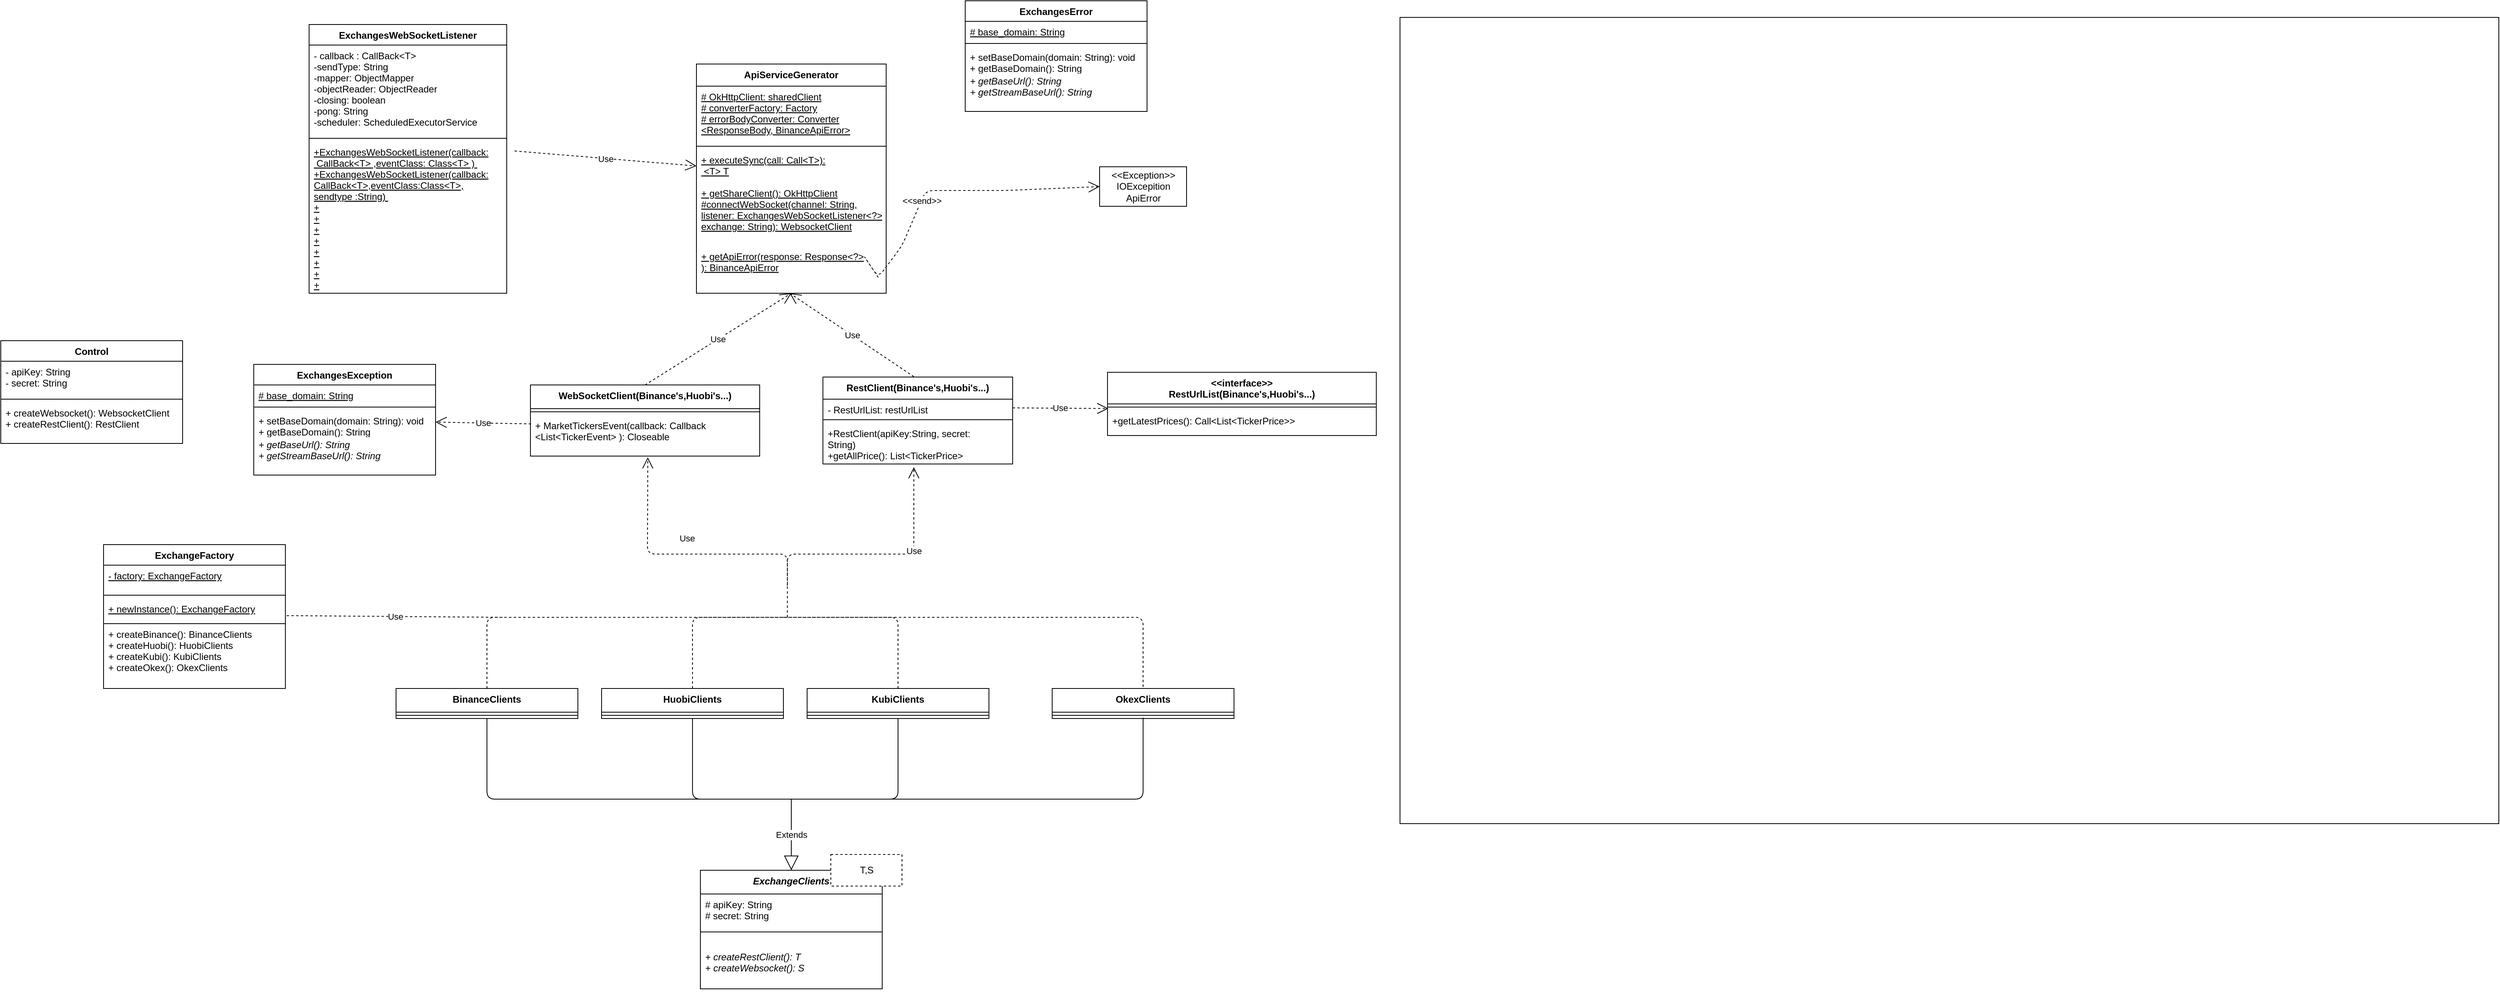 <mxfile version="15.2.7" type="github">
  <diagram id="A37DV3WjvMcnFRjcwWZq" name="Page-1">
    <mxGraphModel dx="1038" dy="2911" grid="1" gridSize="10" guides="1" tooltips="1" connect="1" arrows="1" fold="1" page="1" pageScale="1" pageWidth="1654" pageHeight="2336" math="0" shadow="0">
      <root>
        <mxCell id="0" />
        <mxCell id="1" parent="0" />
        <mxCell id="saQZrc7lZc9PZ6fEef2M-4" value="ExchangeClients" style="swimlane;fontStyle=3;align=center;verticalAlign=top;childLayout=stackLayout;horizontal=1;startSize=30;horizontalStack=0;resizeParent=1;resizeParentMax=0;resizeLast=0;collapsible=1;marginBottom=0;direction=east;" parent="1" vertex="1">
          <mxGeometry x="965" y="640" width="230" height="150" as="geometry" />
        </mxCell>
        <mxCell id="saQZrc7lZc9PZ6fEef2M-5" value="# apiKey: String&#xa;# secret: String&#xa;" style="text;strokeColor=none;fillColor=none;align=left;verticalAlign=top;spacingLeft=4;spacingRight=4;overflow=hidden;rotatable=0;points=[[0,0.5],[1,0.5]];portConstraint=eastwest;" parent="saQZrc7lZc9PZ6fEef2M-4" vertex="1">
          <mxGeometry y="30" width="230" height="44" as="geometry" />
        </mxCell>
        <mxCell id="saQZrc7lZc9PZ6fEef2M-6" value="" style="line;strokeWidth=1;fillColor=none;align=left;verticalAlign=middle;spacingTop=-1;spacingLeft=3;spacingRight=3;rotatable=0;labelPosition=right;points=[];portConstraint=eastwest;" parent="saQZrc7lZc9PZ6fEef2M-4" vertex="1">
          <mxGeometry y="74" width="230" height="8" as="geometry" />
        </mxCell>
        <mxCell id="saQZrc7lZc9PZ6fEef2M-7" value="&#xa;+ createRestClient(): T&#xa;+ createWebsocket(): S" style="text;strokeColor=none;fillColor=none;align=left;verticalAlign=top;spacingLeft=4;spacingRight=4;overflow=hidden;rotatable=0;points=[[0,0.5],[1,0.5]];portConstraint=eastwest;fontStyle=2" parent="saQZrc7lZc9PZ6fEef2M-4" vertex="1">
          <mxGeometry y="82" width="230" height="68" as="geometry" />
        </mxCell>
        <mxCell id="Da_OF9Gurfcos5c7iNsH-5" value="" style="rounded=0;whiteSpace=wrap;html=1;glass=0;sketch=0;fillColor=none;" parent="1" vertex="1">
          <mxGeometry x="1850" y="-439" width="1390" height="1020" as="geometry" />
        </mxCell>
        <mxCell id="Da_OF9Gurfcos5c7iNsH-11" value="Control" style="swimlane;fontStyle=1;align=center;verticalAlign=top;childLayout=stackLayout;horizontal=1;startSize=26;horizontalStack=0;resizeParent=1;resizeParentMax=0;resizeLast=0;collapsible=1;marginBottom=0;" parent="1" vertex="1">
          <mxGeometry x="80" y="-30" width="230" height="130" as="geometry" />
        </mxCell>
        <mxCell id="Da_OF9Gurfcos5c7iNsH-12" value="- apiKey: String&#xa;- secret: String&#xa;" style="text;strokeColor=none;fillColor=none;align=left;verticalAlign=top;spacingLeft=4;spacingRight=4;overflow=hidden;rotatable=0;points=[[0,0.5],[1,0.5]];portConstraint=eastwest;" parent="Da_OF9Gurfcos5c7iNsH-11" vertex="1">
          <mxGeometry y="26" width="230" height="44" as="geometry" />
        </mxCell>
        <mxCell id="Da_OF9Gurfcos5c7iNsH-13" value="" style="line;strokeWidth=1;fillColor=none;align=left;verticalAlign=middle;spacingTop=-1;spacingLeft=3;spacingRight=3;rotatable=0;labelPosition=right;points=[];portConstraint=eastwest;" parent="Da_OF9Gurfcos5c7iNsH-11" vertex="1">
          <mxGeometry y="70" width="230" height="8" as="geometry" />
        </mxCell>
        <mxCell id="Da_OF9Gurfcos5c7iNsH-14" value="+ createWebsocket(): WebsocketClient&#xa;+ createRestClient(): RestClient" style="text;strokeColor=none;fillColor=none;align=left;verticalAlign=top;spacingLeft=4;spacingRight=4;overflow=hidden;rotatable=0;points=[[0,0.5],[1,0.5]];portConstraint=eastwest;" parent="Da_OF9Gurfcos5c7iNsH-11" vertex="1">
          <mxGeometry y="78" width="230" height="52" as="geometry" />
        </mxCell>
        <mxCell id="5m-mVSH9zPSaH-w6CBmt-1" value="&lt;&lt;interface&gt;&gt;&#xa;RestUrlList(Binance&#39;s,Huobi&#39;s...)" style="swimlane;fontStyle=1;align=center;verticalAlign=top;childLayout=stackLayout;horizontal=1;startSize=40;horizontalStack=0;resizeParent=1;resizeParentMax=0;resizeLast=0;collapsible=1;marginBottom=0;" parent="1" vertex="1">
          <mxGeometry x="1480" y="10" width="340" height="80" as="geometry">
            <mxRectangle x="1330" y="440" width="110" height="30" as="alternateBounds" />
          </mxGeometry>
        </mxCell>
        <mxCell id="5m-mVSH9zPSaH-w6CBmt-3" value="" style="line;strokeWidth=1;fillColor=none;align=left;verticalAlign=middle;spacingTop=-1;spacingLeft=3;spacingRight=3;rotatable=0;labelPosition=right;points=[];portConstraint=eastwest;" parent="5m-mVSH9zPSaH-w6CBmt-1" vertex="1">
          <mxGeometry y="40" width="340" height="8" as="geometry" />
        </mxCell>
        <mxCell id="5m-mVSH9zPSaH-w6CBmt-4" value="+getLatestPrices(): Call&lt;List&lt;TickerPrice&gt;&gt;" style="text;strokeColor=none;fillColor=none;align=left;verticalAlign=top;spacingLeft=4;spacingRight=4;overflow=hidden;rotatable=0;points=[[0,0.5],[1,0.5]];portConstraint=eastwest;" parent="5m-mVSH9zPSaH-w6CBmt-1" vertex="1">
          <mxGeometry y="48" width="340" height="32" as="geometry" />
        </mxCell>
        <mxCell id="saQZrc7lZc9PZ6fEef2M-20" value="Use" style="endArrow=open;endSize=12;dashed=1;html=1;" parent="1" edge="1">
          <mxGeometry x="0.398" width="160" relative="1" as="geometry">
            <mxPoint x="1075" y="320" as="sourcePoint" />
            <mxPoint x="1235" y="130" as="targetPoint" />
            <Array as="points">
              <mxPoint x="1075" y="240" />
              <mxPoint x="1120" y="240" />
              <mxPoint x="1165" y="240" />
              <mxPoint x="1235" y="240" />
            </Array>
            <mxPoint as="offset" />
          </mxGeometry>
        </mxCell>
        <mxCell id="saQZrc7lZc9PZ6fEef2M-21" value="Use" style="endArrow=open;endSize=12;dashed=1;html=1;entryX=0.512;entryY=1.028;entryDx=0;entryDy=0;entryPerimeter=0;" parent="1" target="WPX5YWxRIWcnjSOnMV8b-8" edge="1">
          <mxGeometry x="-0.016" y="-20" width="160" relative="1" as="geometry">
            <mxPoint x="1075" y="280" as="sourcePoint" />
            <mxPoint x="488" y="140" as="targetPoint" />
            <Array as="points">
              <mxPoint x="1075" y="240" />
              <mxPoint x="898" y="240" />
            </Array>
            <mxPoint as="offset" />
          </mxGeometry>
        </mxCell>
        <mxCell id="saQZrc7lZc9PZ6fEef2M-28" value="Use" style="endArrow=open;endSize=12;dashed=1;html=1;exitX=0.5;exitY=0;exitDx=0;exitDy=0;" parent="1" edge="1">
          <mxGeometry width="160" relative="1" as="geometry">
            <mxPoint x="1235" y="15.5" as="sourcePoint" />
            <mxPoint x="1078" y="-90" as="targetPoint" />
          </mxGeometry>
        </mxCell>
        <mxCell id="saQZrc7lZc9PZ6fEef2M-29" value="ApiServiceGenerator" style="swimlane;fontStyle=1;align=center;verticalAlign=top;childLayout=stackLayout;horizontal=1;startSize=28;horizontalStack=0;resizeParent=1;resizeParentMax=0;resizeLast=0;collapsible=1;marginBottom=0;" parent="1" vertex="1">
          <mxGeometry x="960" y="-380" width="240" height="290" as="geometry" />
        </mxCell>
        <mxCell id="saQZrc7lZc9PZ6fEef2M-30" value="# OkHttpClient: sharedClient&#xa;# converterFactory: Factory&#xa;# errorBodyConverter: Converter&#xa;&lt;ResponseBody, BinanceApiError&gt;" style="text;strokeColor=none;fillColor=none;align=left;verticalAlign=top;spacingLeft=4;spacingRight=4;overflow=hidden;rotatable=0;points=[[0,0.5],[1,0.5]];portConstraint=eastwest;fontStyle=4" parent="saQZrc7lZc9PZ6fEef2M-29" vertex="1">
          <mxGeometry y="28" width="240" height="72" as="geometry" />
        </mxCell>
        <mxCell id="saQZrc7lZc9PZ6fEef2M-31" value="" style="line;strokeWidth=1;fillColor=none;align=left;verticalAlign=middle;spacingTop=-1;spacingLeft=3;spacingRight=3;rotatable=0;labelPosition=right;points=[];portConstraint=eastwest;" parent="saQZrc7lZc9PZ6fEef2M-29" vertex="1">
          <mxGeometry y="100" width="240" height="8" as="geometry" />
        </mxCell>
        <mxCell id="saQZrc7lZc9PZ6fEef2M-32" value="+ executeSync(call: Call&lt;T&gt;):&#xa; &lt;T&gt; T" style="text;strokeColor=none;fillColor=none;align=left;verticalAlign=top;spacingLeft=4;spacingRight=4;overflow=hidden;rotatable=0;points=[[0,0.5],[1,0.5]];portConstraint=eastwest;fontStyle=4" parent="saQZrc7lZc9PZ6fEef2M-29" vertex="1">
          <mxGeometry y="108" width="240" height="42" as="geometry" />
        </mxCell>
        <mxCell id="saQZrc7lZc9PZ6fEef2M-33" value="+ getShareClient(): OkHttpClient&#xa;#connectWebSocket(channel: String,&#xa;listener: ExchangesWebSocketListener&lt;?&gt;,&#xa;exchange: String): WebsocketClient&#xa;" style="text;strokeColor=none;fillColor=none;align=left;verticalAlign=top;spacingLeft=4;spacingRight=4;overflow=hidden;rotatable=0;points=[[0,0.5],[1,0.5]];portConstraint=eastwest;fontStyle=4" parent="saQZrc7lZc9PZ6fEef2M-29" vertex="1">
          <mxGeometry y="150" width="240" height="80" as="geometry" />
        </mxCell>
        <mxCell id="CM9Afu2YifPehoNfD5sB-5" value="+ getApiError(response: Response&lt;?&gt;&#xa;): BinanceApiError&#xa;" style="text;strokeColor=none;fillColor=none;align=left;verticalAlign=top;spacingLeft=4;spacingRight=4;overflow=hidden;rotatable=0;points=[[0,0.5],[1,0.5]];portConstraint=eastwest;fontStyle=4" parent="saQZrc7lZc9PZ6fEef2M-29" vertex="1">
          <mxGeometry y="230" width="240" height="60" as="geometry" />
        </mxCell>
        <mxCell id="saQZrc7lZc9PZ6fEef2M-36" value="&amp;lt;&amp;lt;Exception&amp;gt;&amp;gt;&lt;br&gt;IOExcepition&lt;br&gt;ApiError" style="html=1;" parent="1" vertex="1">
          <mxGeometry x="1470" y="-250.0" width="110" height="50" as="geometry" />
        </mxCell>
        <mxCell id="saQZrc7lZc9PZ6fEef2M-37" value="&amp;lt;&amp;lt;send&amp;gt;&amp;gt;" style="endArrow=open;endSize=12;dashed=1;html=1;entryX=0;entryY=0.5;entryDx=0;entryDy=0;" parent="1" target="saQZrc7lZc9PZ6fEef2M-36" edge="1">
          <mxGeometry x="-0.118" width="160" relative="1" as="geometry">
            <mxPoint x="1190" y="-110" as="sourcePoint" />
            <mxPoint x="1444.24" y="-314.86" as="targetPoint" />
            <Array as="points">
              <mxPoint x="1170" y="-140" />
              <mxPoint x="1190" y="-110" />
              <mxPoint x="1220" y="-150" />
              <mxPoint x="1250" y="-220" />
              <mxPoint x="1350" y="-220" />
            </Array>
            <mxPoint as="offset" />
          </mxGeometry>
        </mxCell>
        <mxCell id="saQZrc7lZc9PZ6fEef2M-52" value="Use" style="endArrow=open;endSize=12;dashed=1;html=1;entryX=0;entryY=0.5;entryDx=0;entryDy=0;" parent="1" target="saQZrc7lZc9PZ6fEef2M-32" edge="1">
          <mxGeometry width="160" relative="1" as="geometry">
            <mxPoint x="730" y="-270" as="sourcePoint" />
            <mxPoint x="1010" y="-242" as="targetPoint" />
            <Array as="points" />
          </mxGeometry>
        </mxCell>
        <mxCell id="PJy8-3jixAbegAJKg2Lp-66" value="ExchangesError" style="swimlane;fontStyle=1;align=center;verticalAlign=top;childLayout=stackLayout;horizontal=1;startSize=26;horizontalStack=0;resizeParent=1;resizeParentMax=0;resizeLast=0;collapsible=1;marginBottom=0;" parent="1" vertex="1">
          <mxGeometry x="1300" y="-460" width="230" height="140" as="geometry" />
        </mxCell>
        <mxCell id="PJy8-3jixAbegAJKg2Lp-67" value="# base_domain: String" style="text;strokeColor=none;fillColor=none;align=left;verticalAlign=top;spacingLeft=4;spacingRight=4;overflow=hidden;rotatable=0;points=[[0,0.5],[1,0.5]];portConstraint=eastwest;fontStyle=4" parent="PJy8-3jixAbegAJKg2Lp-66" vertex="1">
          <mxGeometry y="26" width="230" height="24" as="geometry" />
        </mxCell>
        <mxCell id="PJy8-3jixAbegAJKg2Lp-68" value="" style="line;strokeWidth=1;fillColor=none;align=left;verticalAlign=middle;spacingTop=-1;spacingLeft=3;spacingRight=3;rotatable=0;labelPosition=right;points=[];portConstraint=eastwest;" parent="PJy8-3jixAbegAJKg2Lp-66" vertex="1">
          <mxGeometry y="50" width="230" height="8" as="geometry" />
        </mxCell>
        <mxCell id="PJy8-3jixAbegAJKg2Lp-69" value="+ setBaseDomain(domain: String): void&#xa;+ getBaseDomain(): String&#xa;" style="text;strokeColor=none;fillColor=none;align=left;verticalAlign=top;spacingLeft=4;spacingRight=4;overflow=hidden;rotatable=0;points=[[0,0.5],[1,0.5]];portConstraint=eastwest;fontStyle=0" parent="PJy8-3jixAbegAJKg2Lp-66" vertex="1">
          <mxGeometry y="58" width="230" height="30" as="geometry" />
        </mxCell>
        <mxCell id="PJy8-3jixAbegAJKg2Lp-70" value="+ getBaseUrl(): String&#xa;+ getStreamBaseUrl(): String&#xa;" style="text;strokeColor=none;fillColor=none;align=left;verticalAlign=top;spacingLeft=4;spacingRight=4;overflow=hidden;rotatable=0;points=[[0,0.5],[1,0.5]];portConstraint=eastwest;fontStyle=2" parent="PJy8-3jixAbegAJKg2Lp-66" vertex="1">
          <mxGeometry y="88" width="230" height="52" as="geometry" />
        </mxCell>
        <mxCell id="PJy8-3jixAbegAJKg2Lp-76" value="ExchangesException" style="swimlane;fontStyle=1;align=center;verticalAlign=top;childLayout=stackLayout;horizontal=1;startSize=26;horizontalStack=0;resizeParent=1;resizeParentMax=0;resizeLast=0;collapsible=1;marginBottom=0;" parent="1" vertex="1">
          <mxGeometry x="400" width="230" height="140" as="geometry" />
        </mxCell>
        <mxCell id="PJy8-3jixAbegAJKg2Lp-77" value="# base_domain: String" style="text;strokeColor=none;fillColor=none;align=left;verticalAlign=top;spacingLeft=4;spacingRight=4;overflow=hidden;rotatable=0;points=[[0,0.5],[1,0.5]];portConstraint=eastwest;fontStyle=4" parent="PJy8-3jixAbegAJKg2Lp-76" vertex="1">
          <mxGeometry y="26" width="230" height="24" as="geometry" />
        </mxCell>
        <mxCell id="PJy8-3jixAbegAJKg2Lp-78" value="" style="line;strokeWidth=1;fillColor=none;align=left;verticalAlign=middle;spacingTop=-1;spacingLeft=3;spacingRight=3;rotatable=0;labelPosition=right;points=[];portConstraint=eastwest;" parent="PJy8-3jixAbegAJKg2Lp-76" vertex="1">
          <mxGeometry y="50" width="230" height="8" as="geometry" />
        </mxCell>
        <mxCell id="PJy8-3jixAbegAJKg2Lp-79" value="+ setBaseDomain(domain: String): void&#xa;+ getBaseDomain(): String&#xa;" style="text;strokeColor=none;fillColor=none;align=left;verticalAlign=top;spacingLeft=4;spacingRight=4;overflow=hidden;rotatable=0;points=[[0,0.5],[1,0.5]];portConstraint=eastwest;fontStyle=0" parent="PJy8-3jixAbegAJKg2Lp-76" vertex="1">
          <mxGeometry y="58" width="230" height="30" as="geometry" />
        </mxCell>
        <mxCell id="PJy8-3jixAbegAJKg2Lp-80" value="+ getBaseUrl(): String&#xa;+ getStreamBaseUrl(): String&#xa;" style="text;strokeColor=none;fillColor=none;align=left;verticalAlign=top;spacingLeft=4;spacingRight=4;overflow=hidden;rotatable=0;points=[[0,0.5],[1,0.5]];portConstraint=eastwest;fontStyle=2" parent="PJy8-3jixAbegAJKg2Lp-76" vertex="1">
          <mxGeometry y="88" width="230" height="52" as="geometry" />
        </mxCell>
        <mxCell id="WPX5YWxRIWcnjSOnMV8b-4" value="WebSocketClient(Binance&#39;s,Huobi&#39;s...)" style="swimlane;fontStyle=1;align=center;verticalAlign=top;childLayout=stackLayout;horizontal=1;startSize=30;horizontalStack=0;resizeParent=1;resizeParentMax=0;resizeLast=0;collapsible=1;marginBottom=0;" parent="1" vertex="1">
          <mxGeometry x="750" y="26.0" width="290" height="90" as="geometry" />
        </mxCell>
        <mxCell id="WPX5YWxRIWcnjSOnMV8b-6" value="" style="line;strokeWidth=1;fillColor=none;align=left;verticalAlign=middle;spacingTop=-1;spacingLeft=3;spacingRight=3;rotatable=0;labelPosition=right;points=[];portConstraint=eastwest;" parent="WPX5YWxRIWcnjSOnMV8b-4" vertex="1">
          <mxGeometry y="30" width="290" height="8" as="geometry" />
        </mxCell>
        <mxCell id="WPX5YWxRIWcnjSOnMV8b-8" value="+ MarketTickersEvent(callback: Callback&#xa;&lt;List&lt;TickerEvent&gt; ): Closeable&#xa;" style="text;strokeColor=none;fillColor=none;align=left;verticalAlign=top;spacingLeft=4;spacingRight=4;overflow=hidden;rotatable=0;points=[[0,0.5],[1,0.5]];portConstraint=eastwest;fontStyle=0" parent="WPX5YWxRIWcnjSOnMV8b-4" vertex="1">
          <mxGeometry y="38" width="290" height="52" as="geometry" />
        </mxCell>
        <mxCell id="yuhyR-sOTvn7wae4s6oN-4" value="Use" style="endArrow=open;endSize=12;dashed=1;html=1;entryX=0.003;entryY=-0.067;entryDx=0;entryDy=0;entryPerimeter=0;exitX=1;exitY=0.5;exitDx=0;exitDy=0;" parent="1" source="yuhyR-sOTvn7wae4s6oN-11" target="5m-mVSH9zPSaH-w6CBmt-4" edge="1">
          <mxGeometry width="160" relative="1" as="geometry">
            <mxPoint x="1330.57" y="55.314" as="sourcePoint" />
            <mxPoint x="1654.45" y="54.368" as="targetPoint" />
          </mxGeometry>
        </mxCell>
        <mxCell id="yuhyR-sOTvn7wae4s6oN-10" value="RestClient(Binance&#39;s,Huobi&#39;s...)" style="swimlane;fontStyle=1;align=center;verticalAlign=top;childLayout=stackLayout;horizontal=1;startSize=28;horizontalStack=0;resizeParent=1;resizeParentMax=0;resizeLast=0;collapsible=1;marginBottom=0;" parent="1" vertex="1">
          <mxGeometry x="1120" y="16" width="240" height="110" as="geometry" />
        </mxCell>
        <mxCell id="yuhyR-sOTvn7wae4s6oN-11" value="- RestUrlList: restUrlList" style="text;strokeColor=none;fillColor=none;align=left;verticalAlign=top;spacingLeft=4;spacingRight=4;overflow=hidden;rotatable=0;points=[[0,0.5],[1,0.5]];portConstraint=eastwest;fontStyle=0" parent="yuhyR-sOTvn7wae4s6oN-10" vertex="1">
          <mxGeometry y="28" width="240" height="22" as="geometry" />
        </mxCell>
        <mxCell id="yuhyR-sOTvn7wae4s6oN-12" value="" style="line;strokeWidth=1;fillColor=none;align=left;verticalAlign=middle;spacingTop=-1;spacingLeft=3;spacingRight=3;rotatable=0;labelPosition=right;points=[];portConstraint=eastwest;" parent="yuhyR-sOTvn7wae4s6oN-10" vertex="1">
          <mxGeometry y="50" width="240" height="8" as="geometry" />
        </mxCell>
        <mxCell id="yuhyR-sOTvn7wae4s6oN-13" value="+RestClient(apiKey:String, secret:&#xa;String)&#xa;+getAllPrice(): List&lt;TickerPrice&gt;" style="text;strokeColor=none;fillColor=none;align=left;verticalAlign=top;spacingLeft=4;spacingRight=4;overflow=hidden;rotatable=0;points=[[0,0.5],[1,0.5]];portConstraint=eastwest;fontStyle=0" parent="yuhyR-sOTvn7wae4s6oN-10" vertex="1">
          <mxGeometry y="58" width="240" height="52" as="geometry" />
        </mxCell>
        <mxCell id="yuhyR-sOTvn7wae4s6oN-23" value="ExchangesWebSocketListener" style="swimlane;fontStyle=1;align=center;verticalAlign=top;childLayout=stackLayout;horizontal=1;startSize=26;horizontalStack=0;resizeParent=1;resizeParentMax=0;resizeLast=0;collapsible=1;marginBottom=0;" parent="1" vertex="1">
          <mxGeometry x="470" y="-430" width="250" height="340" as="geometry" />
        </mxCell>
        <mxCell id="yuhyR-sOTvn7wae4s6oN-24" value="- callback : CallBack&lt;T&gt;&#xa;-sendType: String&#xa;-mapper: ObjectMapper&#xa;-objectReader: ObjectReader&#xa;-closing: boolean&#xa;-pong: String&#xa;-scheduler: ScheduledExecutorService&#xa;&#xa;" style="text;strokeColor=none;fillColor=none;align=left;verticalAlign=top;spacingLeft=4;spacingRight=4;overflow=hidden;rotatable=0;points=[[0,0.5],[1,0.5]];portConstraint=eastwest;fontStyle=0" parent="yuhyR-sOTvn7wae4s6oN-23" vertex="1">
          <mxGeometry y="26" width="250" height="114" as="geometry" />
        </mxCell>
        <mxCell id="yuhyR-sOTvn7wae4s6oN-25" value="" style="line;strokeWidth=1;fillColor=none;align=left;verticalAlign=middle;spacingTop=-1;spacingLeft=3;spacingRight=3;rotatable=0;labelPosition=right;points=[];portConstraint=eastwest;" parent="yuhyR-sOTvn7wae4s6oN-23" vertex="1">
          <mxGeometry y="140" width="250" height="8" as="geometry" />
        </mxCell>
        <mxCell id="yuhyR-sOTvn7wae4s6oN-26" value="+ExchangesWebSocketListener(callback:&#xa; CallBack&lt;T&gt; ,eventClass: Class&lt;T&gt; ) &#xa;+ExchangesWebSocketListener(callback:&#xa;CallBack&lt;T&gt;,eventClass:Class&lt;T&gt;,&#xa;sendtype :String) &#xa;+&#xa;+&#xa;+&#xa;+&#xa;+&#xa;+&#xa;+&#xa;+" style="text;strokeColor=none;fillColor=none;align=left;verticalAlign=top;spacingLeft=4;spacingRight=4;overflow=hidden;rotatable=0;points=[[0,0.5],[1,0.5]];portConstraint=eastwest;fontStyle=4" parent="yuhyR-sOTvn7wae4s6oN-23" vertex="1">
          <mxGeometry y="148" width="250" height="192" as="geometry" />
        </mxCell>
        <mxCell id="EWYJBneFfF85YlwlRIp2-1" value="Use" style="endArrow=open;endSize=12;dashed=1;html=1;exitX=0.5;exitY=0;exitDx=0;exitDy=0;" parent="1" source="WPX5YWxRIWcnjSOnMV8b-4" edge="1">
          <mxGeometry width="160" relative="1" as="geometry">
            <mxPoint x="905" y="20" as="sourcePoint" />
            <mxPoint x="1080" y="-90" as="targetPoint" />
          </mxGeometry>
        </mxCell>
        <mxCell id="EWYJBneFfF85YlwlRIp2-10" value="" style="group;direction=east;" parent="1" vertex="1" connectable="0">
          <mxGeometry x="1130" y="620" width="90" height="40" as="geometry" />
        </mxCell>
        <mxCell id="EWYJBneFfF85YlwlRIp2-8" value="" style="rounded=0;whiteSpace=wrap;html=1;dashed=1;" parent="EWYJBneFfF85YlwlRIp2-10" vertex="1">
          <mxGeometry width="90" height="40" as="geometry" />
        </mxCell>
        <mxCell id="EWYJBneFfF85YlwlRIp2-9" value="T,S" style="text;html=1;align=center;verticalAlign=middle;resizable=0;points=[];autosize=1;strokeColor=none;" parent="EWYJBneFfF85YlwlRIp2-10" vertex="1">
          <mxGeometry x="30" y="10" width="30" height="20" as="geometry" />
        </mxCell>
        <mxCell id="m2CBm33dsmFT7d-ArpLm-4" value="BinanceClients" style="swimlane;fontStyle=1;align=center;verticalAlign=top;childLayout=stackLayout;horizontal=1;startSize=30;horizontalStack=0;resizeParent=1;resizeParentMax=0;resizeLast=0;collapsible=1;marginBottom=0;" parent="1" vertex="1">
          <mxGeometry x="580" y="410" width="230" height="38" as="geometry" />
        </mxCell>
        <mxCell id="m2CBm33dsmFT7d-ArpLm-5" value="" style="line;strokeWidth=1;fillColor=none;align=left;verticalAlign=middle;spacingTop=-1;spacingLeft=3;spacingRight=3;rotatable=0;labelPosition=right;points=[];portConstraint=eastwest;" parent="m2CBm33dsmFT7d-ArpLm-4" vertex="1">
          <mxGeometry y="30" width="230" height="8" as="geometry" />
        </mxCell>
        <mxCell id="m2CBm33dsmFT7d-ArpLm-7" value="HuobiClients" style="swimlane;fontStyle=1;align=center;verticalAlign=top;childLayout=stackLayout;horizontal=1;startSize=30;horizontalStack=0;resizeParent=1;resizeParentMax=0;resizeLast=0;collapsible=1;marginBottom=0;" parent="1" vertex="1">
          <mxGeometry x="840" y="410" width="230" height="38" as="geometry" />
        </mxCell>
        <mxCell id="m2CBm33dsmFT7d-ArpLm-8" value="" style="line;strokeWidth=1;fillColor=none;align=left;verticalAlign=middle;spacingTop=-1;spacingLeft=3;spacingRight=3;rotatable=0;labelPosition=right;points=[];portConstraint=eastwest;" parent="m2CBm33dsmFT7d-ArpLm-7" vertex="1">
          <mxGeometry y="30" width="230" height="8" as="geometry" />
        </mxCell>
        <mxCell id="m2CBm33dsmFT7d-ArpLm-10" value="KubiClients" style="swimlane;fontStyle=1;align=center;verticalAlign=top;childLayout=stackLayout;horizontal=1;startSize=30;horizontalStack=0;resizeParent=1;resizeParentMax=0;resizeLast=0;collapsible=1;marginBottom=0;" parent="1" vertex="1">
          <mxGeometry x="1100" y="410" width="230" height="38" as="geometry" />
        </mxCell>
        <mxCell id="m2CBm33dsmFT7d-ArpLm-11" value="" style="line;strokeWidth=1;fillColor=none;align=left;verticalAlign=middle;spacingTop=-1;spacingLeft=3;spacingRight=3;rotatable=0;labelPosition=right;points=[];portConstraint=eastwest;" parent="m2CBm33dsmFT7d-ArpLm-10" vertex="1">
          <mxGeometry y="30" width="230" height="8" as="geometry" />
        </mxCell>
        <mxCell id="m2CBm33dsmFT7d-ArpLm-16" value="OkexClients" style="swimlane;fontStyle=1;align=center;verticalAlign=top;childLayout=stackLayout;horizontal=1;startSize=30;horizontalStack=0;resizeParent=1;resizeParentMax=0;resizeLast=0;collapsible=1;marginBottom=0;" parent="1" vertex="1">
          <mxGeometry x="1410" y="410" width="230" height="38" as="geometry" />
        </mxCell>
        <mxCell id="m2CBm33dsmFT7d-ArpLm-17" value="" style="line;strokeWidth=1;fillColor=none;align=left;verticalAlign=middle;spacingTop=-1;spacingLeft=3;spacingRight=3;rotatable=0;labelPosition=right;points=[];portConstraint=eastwest;" parent="m2CBm33dsmFT7d-ArpLm-16" vertex="1">
          <mxGeometry y="30" width="230" height="8" as="geometry" />
        </mxCell>
        <mxCell id="4DpUQDPaUJi2yu414M8M-12" value="" style="endArrow=none;dashed=1;html=1;exitX=0.5;exitY=0;exitDx=0;exitDy=0;" parent="1" source="m2CBm33dsmFT7d-ArpLm-4" edge="1">
          <mxGeometry width="50" height="50" relative="1" as="geometry">
            <mxPoint x="910" y="350" as="sourcePoint" />
            <mxPoint x="1070" y="320" as="targetPoint" />
            <Array as="points">
              <mxPoint x="695" y="320" />
            </Array>
          </mxGeometry>
        </mxCell>
        <mxCell id="4DpUQDPaUJi2yu414M8M-13" value="" style="endArrow=none;dashed=1;html=1;" parent="1" edge="1">
          <mxGeometry width="50" height="50" relative="1" as="geometry">
            <mxPoint x="1525" y="408" as="sourcePoint" />
            <mxPoint x="1070" y="320" as="targetPoint" />
            <Array as="points">
              <mxPoint x="1525" y="320" />
            </Array>
          </mxGeometry>
        </mxCell>
        <mxCell id="4DpUQDPaUJi2yu414M8M-14" value="" style="endArrow=none;dashed=1;html=1;exitX=0.5;exitY=0;exitDx=0;exitDy=0;" parent="1" source="m2CBm33dsmFT7d-ArpLm-10" edge="1">
          <mxGeometry width="50" height="50" relative="1" as="geometry">
            <mxPoint x="1535" y="418" as="sourcePoint" />
            <mxPoint x="1070" y="320" as="targetPoint" />
            <Array as="points">
              <mxPoint x="1215" y="320" />
            </Array>
          </mxGeometry>
        </mxCell>
        <mxCell id="4DpUQDPaUJi2yu414M8M-15" value="" style="endArrow=none;dashed=1;html=1;exitX=0.5;exitY=0;exitDx=0;exitDy=0;" parent="1" source="m2CBm33dsmFT7d-ArpLm-7" edge="1">
          <mxGeometry width="50" height="50" relative="1" as="geometry">
            <mxPoint x="1225" y="420" as="sourcePoint" />
            <mxPoint x="1070" y="320" as="targetPoint" />
            <Array as="points">
              <mxPoint x="955" y="320" />
            </Array>
          </mxGeometry>
        </mxCell>
        <mxCell id="4DpUQDPaUJi2yu414M8M-16" value="Extends" style="endArrow=block;endSize=16;endFill=0;html=1;" parent="1" edge="1">
          <mxGeometry width="160" relative="1" as="geometry">
            <mxPoint x="1080" y="550" as="sourcePoint" />
            <mxPoint x="1080" y="640" as="targetPoint" />
          </mxGeometry>
        </mxCell>
        <mxCell id="4DpUQDPaUJi2yu414M8M-17" value="" style="endArrow=none;html=1;" parent="1" edge="1">
          <mxGeometry width="50" height="50" relative="1" as="geometry">
            <mxPoint x="1080" y="550" as="sourcePoint" />
            <mxPoint x="1525" y="447" as="targetPoint" />
            <Array as="points">
              <mxPoint x="1525" y="550" />
            </Array>
          </mxGeometry>
        </mxCell>
        <mxCell id="4DpUQDPaUJi2yu414M8M-18" value="" style="endArrow=none;html=1;entryX=0.5;entryY=1;entryDx=0;entryDy=0;" parent="1" target="m2CBm33dsmFT7d-ArpLm-4" edge="1">
          <mxGeometry width="50" height="50" relative="1" as="geometry">
            <mxPoint x="1080" y="550" as="sourcePoint" />
            <mxPoint x="1535" y="457" as="targetPoint" />
            <Array as="points">
              <mxPoint x="695" y="550" />
            </Array>
          </mxGeometry>
        </mxCell>
        <mxCell id="4DpUQDPaUJi2yu414M8M-19" value="+ createBinance(): BinanceClients&#xa;+ createHuobi(): HuobiClients&#xa;+ createKubi(): KubiClients&#xa;+ createOkex(): OkexClients&#xa;" style="text;fillColor=none;align=left;verticalAlign=top;spacingLeft=4;spacingRight=4;overflow=hidden;rotatable=0;points=[[0,0.5],[1,0.5]];portConstraint=eastwest;fontStyle=0;strokeColor=#000000;" parent="1" vertex="1">
          <mxGeometry x="210" y="328" width="230" height="82" as="geometry" />
        </mxCell>
        <mxCell id="4DpUQDPaUJi2yu414M8M-20" value="ExchangeFactory" style="swimlane;fontStyle=1;align=center;verticalAlign=top;childLayout=stackLayout;horizontal=1;startSize=26;horizontalStack=0;resizeParent=1;resizeParentMax=0;resizeLast=0;collapsible=1;marginBottom=0;" parent="1" vertex="1">
          <mxGeometry x="210" y="228" width="230" height="100" as="geometry" />
        </mxCell>
        <mxCell id="4DpUQDPaUJi2yu414M8M-21" value="- factory: ExchangeFactory" style="text;strokeColor=none;fillColor=none;align=left;verticalAlign=top;spacingLeft=4;spacingRight=4;overflow=hidden;rotatable=0;points=[[0,0.5],[1,0.5]];portConstraint=eastwest;fontStyle=4" parent="4DpUQDPaUJi2yu414M8M-20" vertex="1">
          <mxGeometry y="26" width="230" height="34" as="geometry" />
        </mxCell>
        <mxCell id="4DpUQDPaUJi2yu414M8M-22" value="" style="line;strokeWidth=1;fillColor=none;align=left;verticalAlign=middle;spacingTop=-1;spacingLeft=3;spacingRight=3;rotatable=0;labelPosition=right;points=[];portConstraint=eastwest;" parent="4DpUQDPaUJi2yu414M8M-20" vertex="1">
          <mxGeometry y="60" width="230" height="8" as="geometry" />
        </mxCell>
        <mxCell id="4DpUQDPaUJi2yu414M8M-23" value="+ newInstance(): ExchangeFactory&#xa;" style="text;strokeColor=none;fillColor=none;align=left;verticalAlign=top;spacingLeft=4;spacingRight=4;overflow=hidden;rotatable=0;points=[[0,0.5],[1,0.5]];portConstraint=eastwest;fontStyle=4" parent="4DpUQDPaUJi2yu414M8M-20" vertex="1">
          <mxGeometry y="68" width="230" height="32" as="geometry" />
        </mxCell>
        <mxCell id="4DpUQDPaUJi2yu414M8M-26" value="" style="endArrow=none;html=1;entryX=0.5;entryY=1;entryDx=0;entryDy=0;" parent="1" target="m2CBm33dsmFT7d-ArpLm-10" edge="1">
          <mxGeometry width="50" height="50" relative="1" as="geometry">
            <mxPoint x="1080" y="550" as="sourcePoint" />
            <mxPoint x="1535" y="457" as="targetPoint" />
            <Array as="points">
              <mxPoint x="1215" y="550" />
            </Array>
          </mxGeometry>
        </mxCell>
        <mxCell id="4DpUQDPaUJi2yu414M8M-27" value="" style="endArrow=none;html=1;entryX=0.5;entryY=1;entryDx=0;entryDy=0;" parent="1" target="m2CBm33dsmFT7d-ArpLm-7" edge="1">
          <mxGeometry width="50" height="50" relative="1" as="geometry">
            <mxPoint x="1080" y="550" as="sourcePoint" />
            <mxPoint x="1225" y="458" as="targetPoint" />
            <Array as="points">
              <mxPoint x="955" y="550" />
            </Array>
          </mxGeometry>
        </mxCell>
        <mxCell id="4DpUQDPaUJi2yu414M8M-28" value="Use" style="endArrow=none;endSize=12;dashed=1;html=1;exitX=1.007;exitY=0.682;exitDx=0;exitDy=0;exitPerimeter=0;endFill=0;" parent="1" source="4DpUQDPaUJi2yu414M8M-23" edge="1">
          <mxGeometry width="160" relative="1" as="geometry">
            <mxPoint x="540.0" y="320.448" as="sourcePoint" />
            <mxPoint x="715.63" y="320" as="targetPoint" />
          </mxGeometry>
        </mxCell>
        <mxCell id="YmL_KbCpj7nPlXu3gKQG-1" value="Use" style="endArrow=open;endSize=12;dashed=1;html=1;exitX=0.003;exitY=0.217;exitDx=0;exitDy=0;entryX=1;entryY=0.5;entryDx=0;entryDy=0;exitPerimeter=0;" edge="1" parent="1" source="WPX5YWxRIWcnjSOnMV8b-8" target="PJy8-3jixAbegAJKg2Lp-79">
          <mxGeometry width="160" relative="1" as="geometry">
            <mxPoint x="905.0" y="36" as="sourcePoint" />
            <mxPoint x="1090" y="-80.0" as="targetPoint" />
          </mxGeometry>
        </mxCell>
      </root>
    </mxGraphModel>
  </diagram>
</mxfile>
